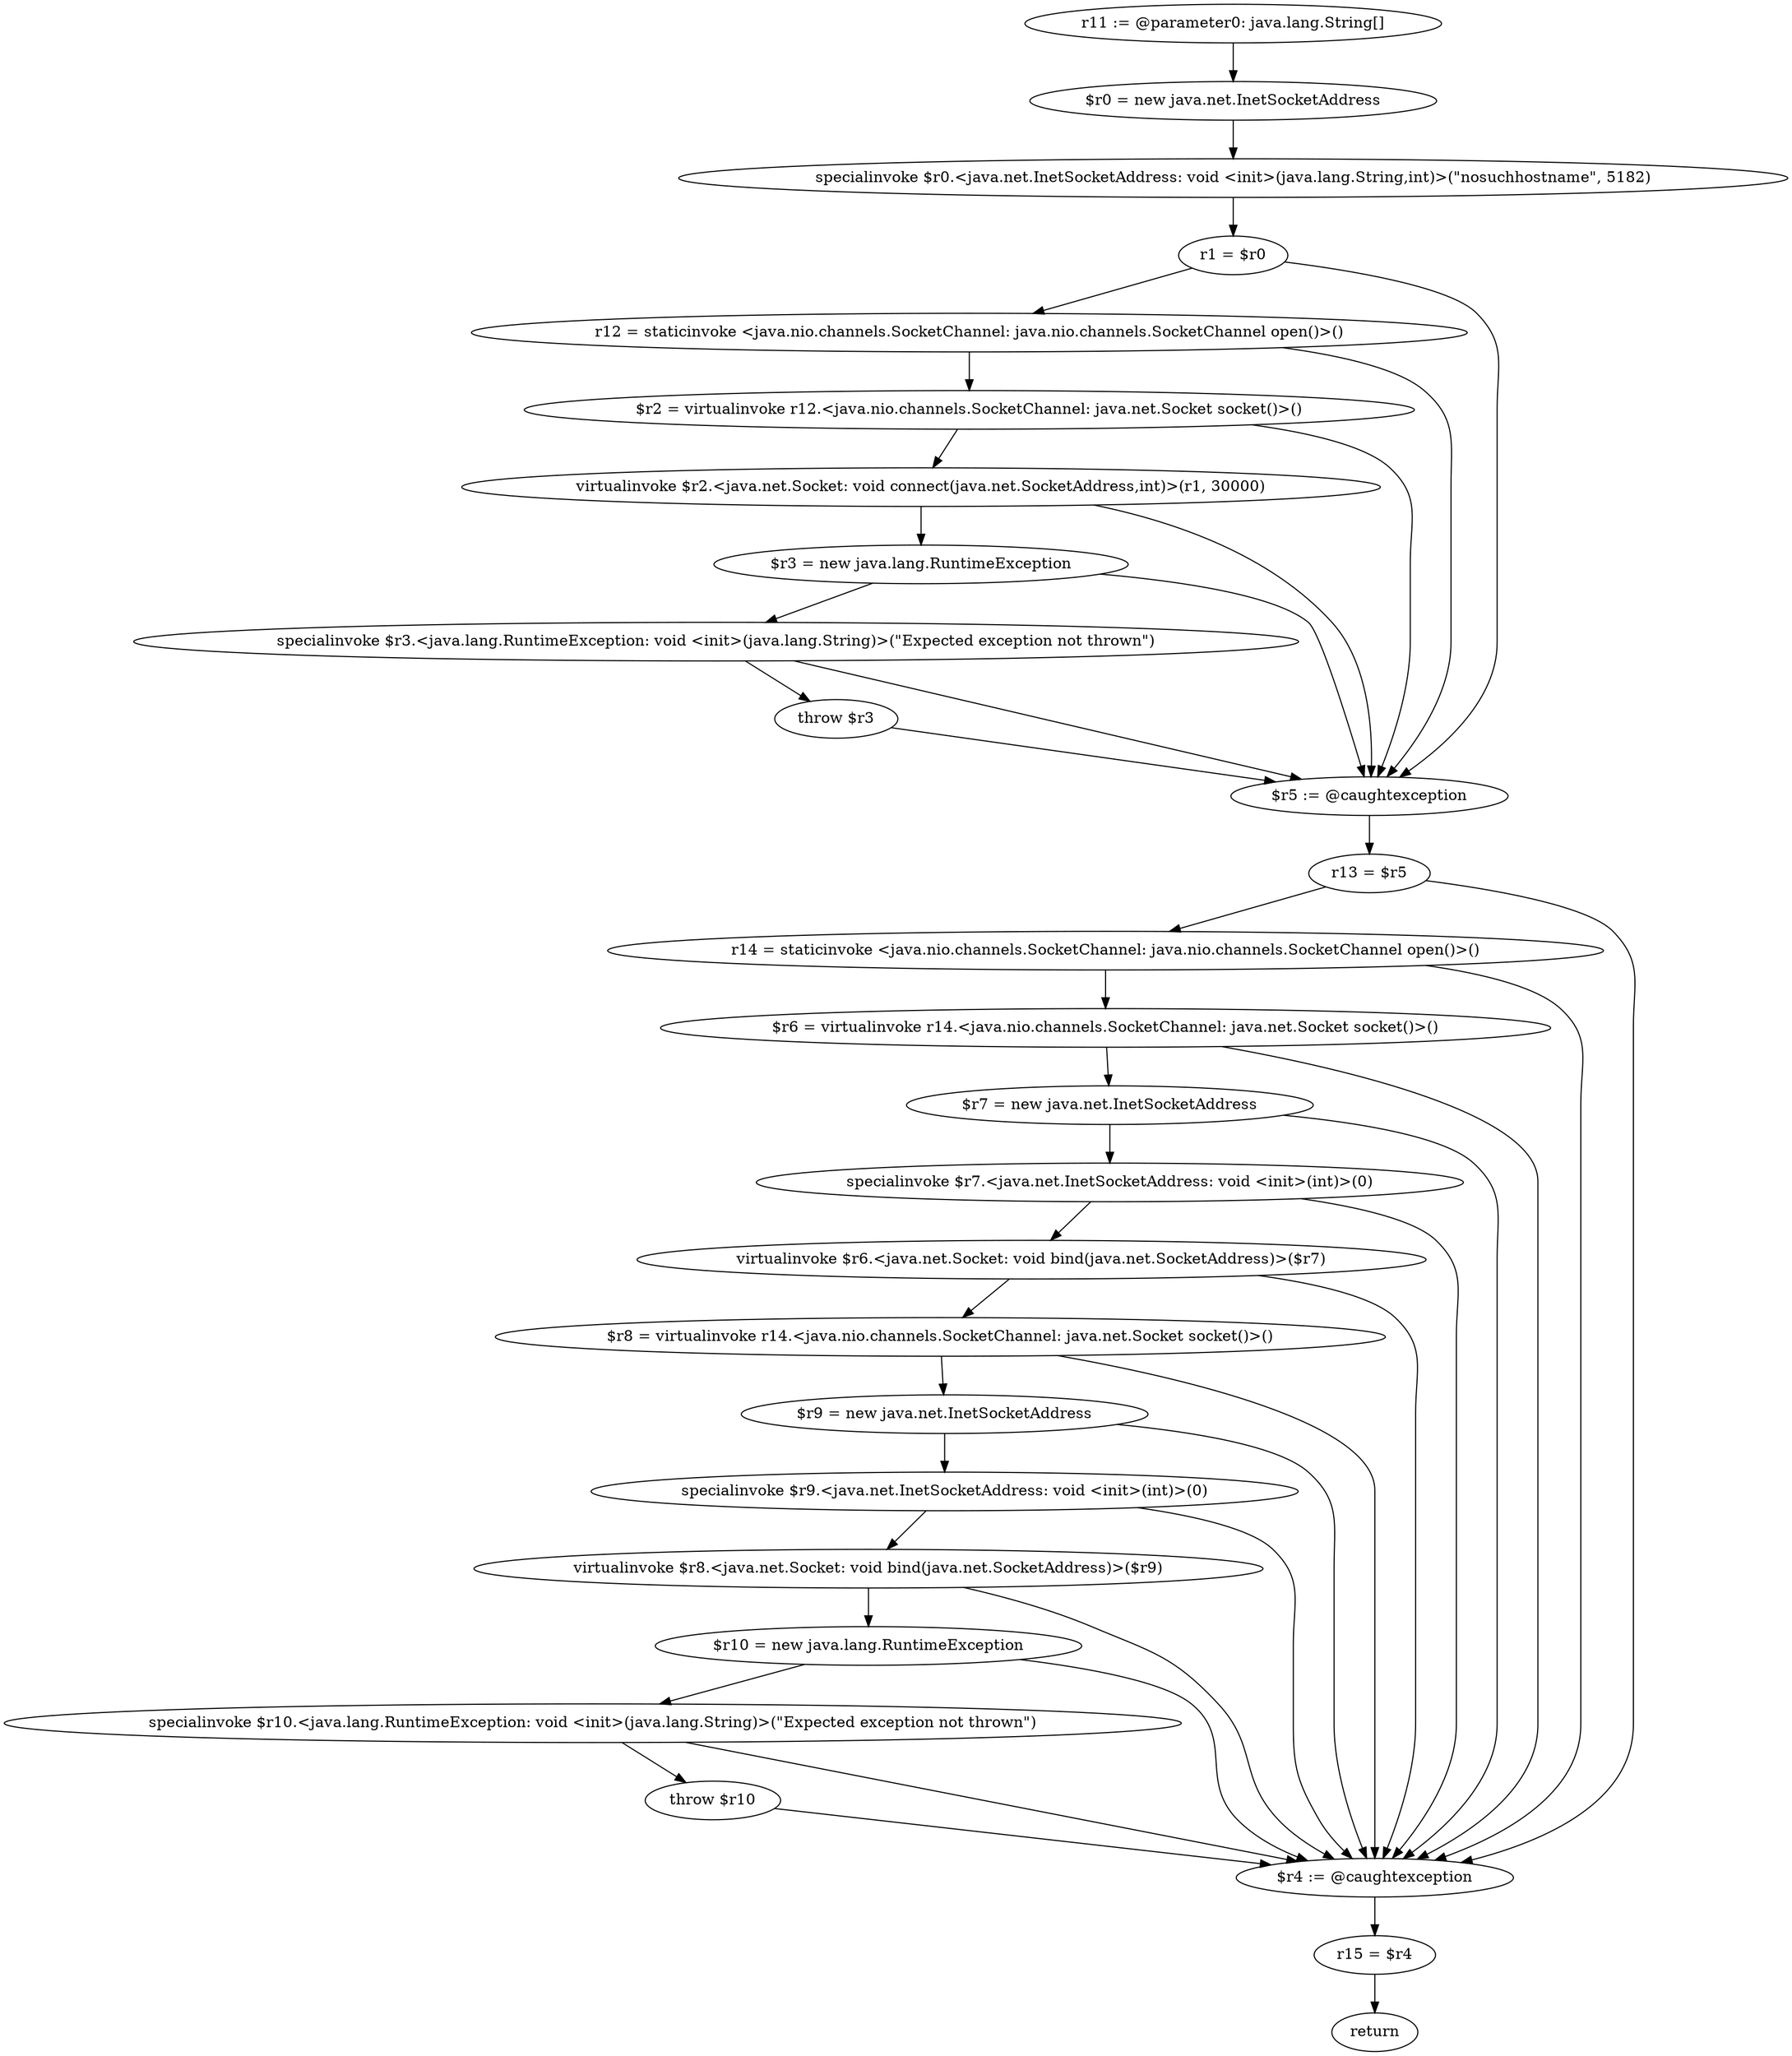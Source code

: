 digraph "unitGraph" {
    "r11 := @parameter0: java.lang.String[]"
    "$r0 = new java.net.InetSocketAddress"
    "specialinvoke $r0.<java.net.InetSocketAddress: void <init>(java.lang.String,int)>(\"nosuchhostname\", 5182)"
    "r1 = $r0"
    "r12 = staticinvoke <java.nio.channels.SocketChannel: java.nio.channels.SocketChannel open()>()"
    "$r2 = virtualinvoke r12.<java.nio.channels.SocketChannel: java.net.Socket socket()>()"
    "virtualinvoke $r2.<java.net.Socket: void connect(java.net.SocketAddress,int)>(r1, 30000)"
    "$r3 = new java.lang.RuntimeException"
    "specialinvoke $r3.<java.lang.RuntimeException: void <init>(java.lang.String)>(\"Expected exception not thrown\")"
    "throw $r3"
    "$r5 := @caughtexception"
    "r13 = $r5"
    "r14 = staticinvoke <java.nio.channels.SocketChannel: java.nio.channels.SocketChannel open()>()"
    "$r6 = virtualinvoke r14.<java.nio.channels.SocketChannel: java.net.Socket socket()>()"
    "$r7 = new java.net.InetSocketAddress"
    "specialinvoke $r7.<java.net.InetSocketAddress: void <init>(int)>(0)"
    "virtualinvoke $r6.<java.net.Socket: void bind(java.net.SocketAddress)>($r7)"
    "$r8 = virtualinvoke r14.<java.nio.channels.SocketChannel: java.net.Socket socket()>()"
    "$r9 = new java.net.InetSocketAddress"
    "specialinvoke $r9.<java.net.InetSocketAddress: void <init>(int)>(0)"
    "virtualinvoke $r8.<java.net.Socket: void bind(java.net.SocketAddress)>($r9)"
    "$r10 = new java.lang.RuntimeException"
    "specialinvoke $r10.<java.lang.RuntimeException: void <init>(java.lang.String)>(\"Expected exception not thrown\")"
    "throw $r10"
    "$r4 := @caughtexception"
    "r15 = $r4"
    "return"
    "r11 := @parameter0: java.lang.String[]"->"$r0 = new java.net.InetSocketAddress";
    "$r0 = new java.net.InetSocketAddress"->"specialinvoke $r0.<java.net.InetSocketAddress: void <init>(java.lang.String,int)>(\"nosuchhostname\", 5182)";
    "specialinvoke $r0.<java.net.InetSocketAddress: void <init>(java.lang.String,int)>(\"nosuchhostname\", 5182)"->"r1 = $r0";
    "r1 = $r0"->"r12 = staticinvoke <java.nio.channels.SocketChannel: java.nio.channels.SocketChannel open()>()";
    "r1 = $r0"->"$r5 := @caughtexception";
    "r12 = staticinvoke <java.nio.channels.SocketChannel: java.nio.channels.SocketChannel open()>()"->"$r2 = virtualinvoke r12.<java.nio.channels.SocketChannel: java.net.Socket socket()>()";
    "r12 = staticinvoke <java.nio.channels.SocketChannel: java.nio.channels.SocketChannel open()>()"->"$r5 := @caughtexception";
    "$r2 = virtualinvoke r12.<java.nio.channels.SocketChannel: java.net.Socket socket()>()"->"virtualinvoke $r2.<java.net.Socket: void connect(java.net.SocketAddress,int)>(r1, 30000)";
    "$r2 = virtualinvoke r12.<java.nio.channels.SocketChannel: java.net.Socket socket()>()"->"$r5 := @caughtexception";
    "virtualinvoke $r2.<java.net.Socket: void connect(java.net.SocketAddress,int)>(r1, 30000)"->"$r3 = new java.lang.RuntimeException";
    "virtualinvoke $r2.<java.net.Socket: void connect(java.net.SocketAddress,int)>(r1, 30000)"->"$r5 := @caughtexception";
    "$r3 = new java.lang.RuntimeException"->"specialinvoke $r3.<java.lang.RuntimeException: void <init>(java.lang.String)>(\"Expected exception not thrown\")";
    "$r3 = new java.lang.RuntimeException"->"$r5 := @caughtexception";
    "specialinvoke $r3.<java.lang.RuntimeException: void <init>(java.lang.String)>(\"Expected exception not thrown\")"->"throw $r3";
    "specialinvoke $r3.<java.lang.RuntimeException: void <init>(java.lang.String)>(\"Expected exception not thrown\")"->"$r5 := @caughtexception";
    "throw $r3"->"$r5 := @caughtexception";
    "$r5 := @caughtexception"->"r13 = $r5";
    "r13 = $r5"->"r14 = staticinvoke <java.nio.channels.SocketChannel: java.nio.channels.SocketChannel open()>()";
    "r13 = $r5"->"$r4 := @caughtexception";
    "r14 = staticinvoke <java.nio.channels.SocketChannel: java.nio.channels.SocketChannel open()>()"->"$r6 = virtualinvoke r14.<java.nio.channels.SocketChannel: java.net.Socket socket()>()";
    "r14 = staticinvoke <java.nio.channels.SocketChannel: java.nio.channels.SocketChannel open()>()"->"$r4 := @caughtexception";
    "$r6 = virtualinvoke r14.<java.nio.channels.SocketChannel: java.net.Socket socket()>()"->"$r7 = new java.net.InetSocketAddress";
    "$r6 = virtualinvoke r14.<java.nio.channels.SocketChannel: java.net.Socket socket()>()"->"$r4 := @caughtexception";
    "$r7 = new java.net.InetSocketAddress"->"specialinvoke $r7.<java.net.InetSocketAddress: void <init>(int)>(0)";
    "$r7 = new java.net.InetSocketAddress"->"$r4 := @caughtexception";
    "specialinvoke $r7.<java.net.InetSocketAddress: void <init>(int)>(0)"->"virtualinvoke $r6.<java.net.Socket: void bind(java.net.SocketAddress)>($r7)";
    "specialinvoke $r7.<java.net.InetSocketAddress: void <init>(int)>(0)"->"$r4 := @caughtexception";
    "virtualinvoke $r6.<java.net.Socket: void bind(java.net.SocketAddress)>($r7)"->"$r8 = virtualinvoke r14.<java.nio.channels.SocketChannel: java.net.Socket socket()>()";
    "virtualinvoke $r6.<java.net.Socket: void bind(java.net.SocketAddress)>($r7)"->"$r4 := @caughtexception";
    "$r8 = virtualinvoke r14.<java.nio.channels.SocketChannel: java.net.Socket socket()>()"->"$r9 = new java.net.InetSocketAddress";
    "$r8 = virtualinvoke r14.<java.nio.channels.SocketChannel: java.net.Socket socket()>()"->"$r4 := @caughtexception";
    "$r9 = new java.net.InetSocketAddress"->"specialinvoke $r9.<java.net.InetSocketAddress: void <init>(int)>(0)";
    "$r9 = new java.net.InetSocketAddress"->"$r4 := @caughtexception";
    "specialinvoke $r9.<java.net.InetSocketAddress: void <init>(int)>(0)"->"virtualinvoke $r8.<java.net.Socket: void bind(java.net.SocketAddress)>($r9)";
    "specialinvoke $r9.<java.net.InetSocketAddress: void <init>(int)>(0)"->"$r4 := @caughtexception";
    "virtualinvoke $r8.<java.net.Socket: void bind(java.net.SocketAddress)>($r9)"->"$r10 = new java.lang.RuntimeException";
    "virtualinvoke $r8.<java.net.Socket: void bind(java.net.SocketAddress)>($r9)"->"$r4 := @caughtexception";
    "$r10 = new java.lang.RuntimeException"->"specialinvoke $r10.<java.lang.RuntimeException: void <init>(java.lang.String)>(\"Expected exception not thrown\")";
    "$r10 = new java.lang.RuntimeException"->"$r4 := @caughtexception";
    "specialinvoke $r10.<java.lang.RuntimeException: void <init>(java.lang.String)>(\"Expected exception not thrown\")"->"throw $r10";
    "specialinvoke $r10.<java.lang.RuntimeException: void <init>(java.lang.String)>(\"Expected exception not thrown\")"->"$r4 := @caughtexception";
    "throw $r10"->"$r4 := @caughtexception";
    "$r4 := @caughtexception"->"r15 = $r4";
    "r15 = $r4"->"return";
}
